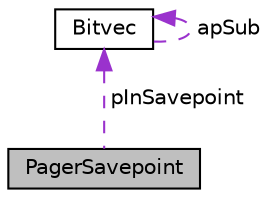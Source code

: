 digraph "PagerSavepoint"
{
  edge [fontname="Helvetica",fontsize="10",labelfontname="Helvetica",labelfontsize="10"];
  node [fontname="Helvetica",fontsize="10",shape=record];
  Node1 [label="PagerSavepoint",height=0.2,width=0.4,color="black", fillcolor="grey75", style="filled", fontcolor="black"];
  Node2 -> Node1 [dir="back",color="darkorchid3",fontsize="10",style="dashed",label=" pInSavepoint" ,fontname="Helvetica"];
  Node2 [label="Bitvec",height=0.2,width=0.4,color="black", fillcolor="white", style="filled",URL="$struct_bitvec.html"];
  Node2 -> Node2 [dir="back",color="darkorchid3",fontsize="10",style="dashed",label=" apSub" ,fontname="Helvetica"];
}
